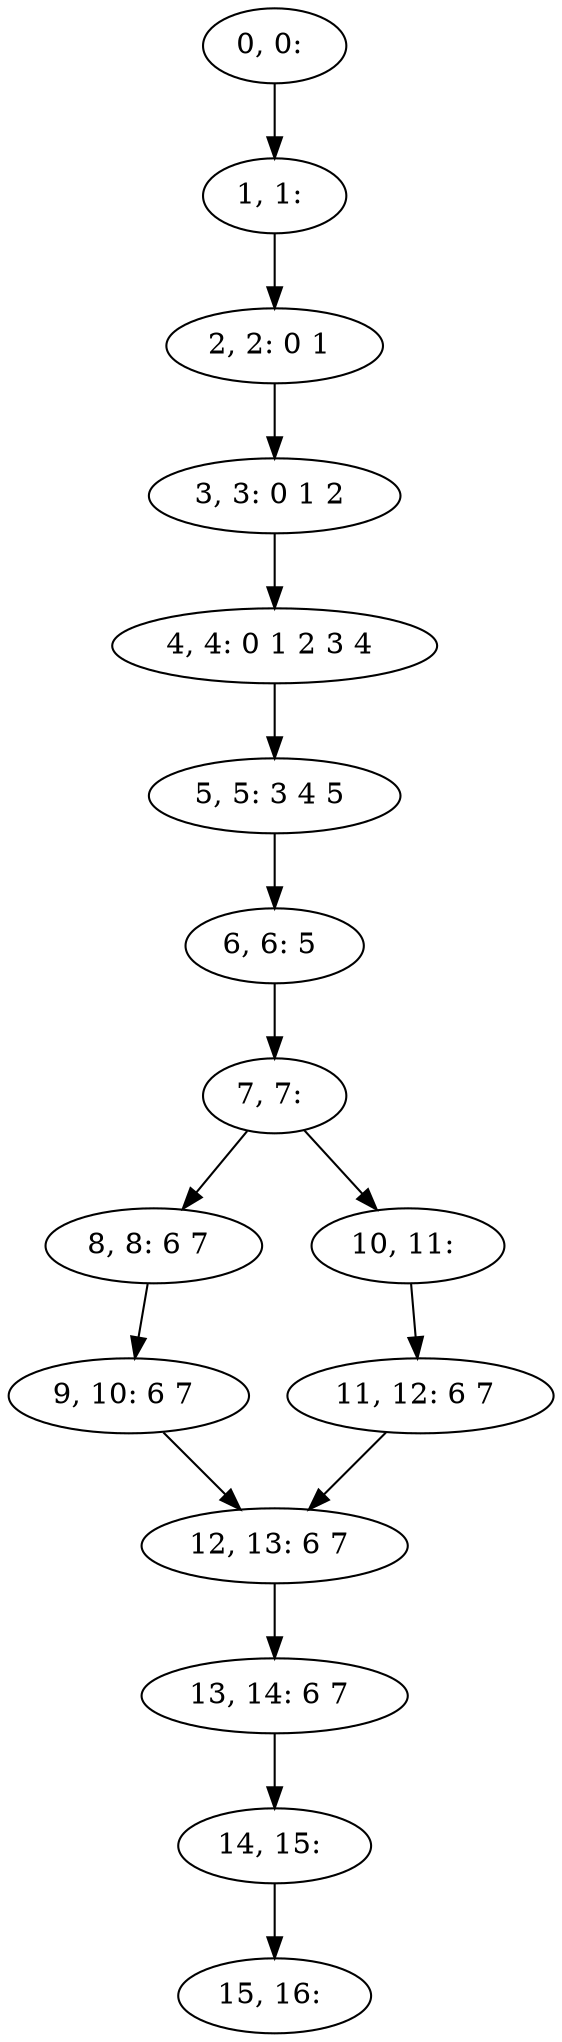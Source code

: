 digraph G {
0[label="0, 0: "];
1[label="1, 1: "];
2[label="2, 2: 0 1 "];
3[label="3, 3: 0 1 2 "];
4[label="4, 4: 0 1 2 3 4 "];
5[label="5, 5: 3 4 5 "];
6[label="6, 6: 5 "];
7[label="7, 7: "];
8[label="8, 8: 6 7 "];
9[label="9, 10: 6 7 "];
10[label="10, 11: "];
11[label="11, 12: 6 7 "];
12[label="12, 13: 6 7 "];
13[label="13, 14: 6 7 "];
14[label="14, 15: "];
15[label="15, 16: "];
0->1 ;
1->2 ;
2->3 ;
3->4 ;
4->5 ;
5->6 ;
6->7 ;
7->8 ;
7->10 ;
8->9 ;
9->12 ;
10->11 ;
11->12 ;
12->13 ;
13->14 ;
14->15 ;
}
